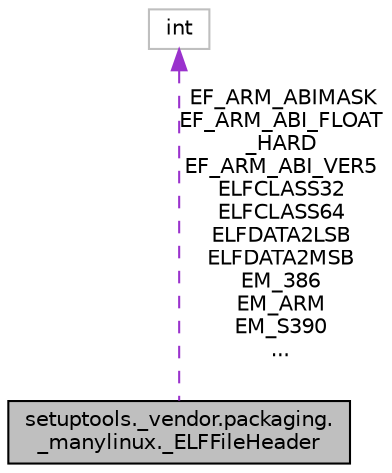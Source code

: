 digraph "setuptools._vendor.packaging._manylinux._ELFFileHeader"
{
 // LATEX_PDF_SIZE
  edge [fontname="Helvetica",fontsize="10",labelfontname="Helvetica",labelfontsize="10"];
  node [fontname="Helvetica",fontsize="10",shape=record];
  Node1 [label="setuptools._vendor.packaging.\l_manylinux._ELFFileHeader",height=0.2,width=0.4,color="black", fillcolor="grey75", style="filled", fontcolor="black",tooltip=" "];
  Node2 -> Node1 [dir="back",color="darkorchid3",fontsize="10",style="dashed",label=" EF_ARM_ABIMASK\nEF_ARM_ABI_FLOAT\l_HARD\nEF_ARM_ABI_VER5\nELFCLASS32\nELFCLASS64\nELFDATA2LSB\nELFDATA2MSB\nEM_386\nEM_ARM\nEM_S390\n..." ,fontname="Helvetica"];
  Node2 [label="int",height=0.2,width=0.4,color="grey75", fillcolor="white", style="filled",tooltip=" "];
}
